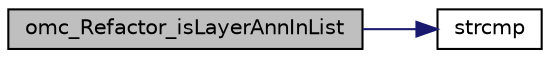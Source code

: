 digraph "omc_Refactor_isLayerAnnInList"
{
  edge [fontname="Helvetica",fontsize="10",labelfontname="Helvetica",labelfontsize="10"];
  node [fontname="Helvetica",fontsize="10",shape=record];
  rankdir="LR";
  Node1542 [label="omc_Refactor_isLayerAnnInList",height=0.2,width=0.4,color="black", fillcolor="grey75", style="filled", fontcolor="black"];
  Node1542 -> Node1543 [color="midnightblue",fontsize="10",style="solid",fontname="Helvetica"];
  Node1543 [label="strcmp",height=0.2,width=0.4,color="black", fillcolor="white", style="filled",URL="$db/d13/_c_vode_get_8m.html#ab022bbe018438998408fda94a327a547"];
}
